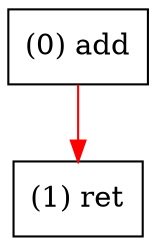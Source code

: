 digraph "DFG for'_Z6kernelii' function" {
	Node0add[shape=record, label="(0) add"];
	Node1ret[shape=record, label="(1) ret"];
edge [color=blue]
edge [color=red]
	Node0add -> Node1ret
}
